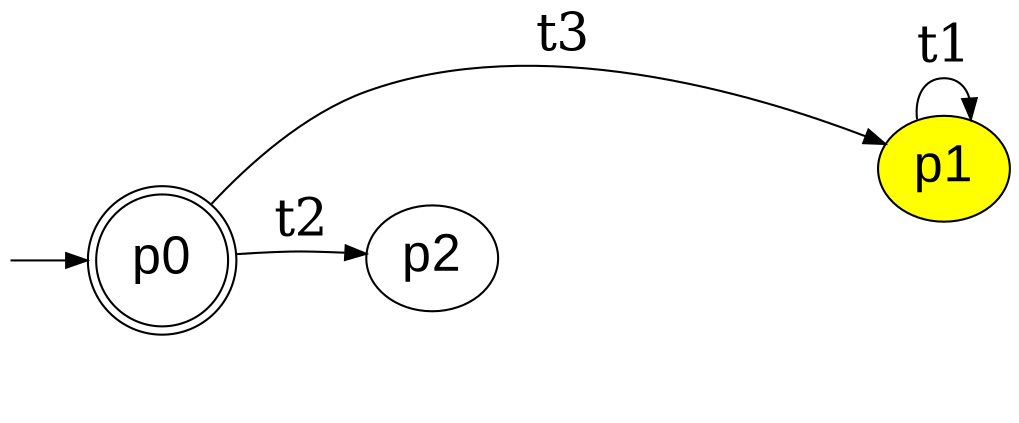 digraph G {
  fontname=courier;
  rankdir=LR; graph[labeljust=l,nojustify=true]
  node [fontname=Arial, fontsize=25];
  edge [fontsize=25];
// Initial state
I0 [label="", style=invis, width=0]
I0 -> p0;
// 2 final states
// all 4 states
p3 [label="",style=invis, width=0]
p3 -> p3 [label="t9",style=invis]
p3 -> p1 [label="t11",style=invis]
p3 -> p2 [label="t7",style=invis]
p3 -> p0 [label="t8",style=invis]
p0 [label="p0",shape="doublecircle"]
p0 -> p1 [label="t3"]
p0 -> p2 [label="t2"]
p2 [label="p2"]
p2 -> p3 [label="t4",style=invis]
p2 -> p1 [label="t10",style=invis]
p2 -> p2 [label="t6",style=invis]
p2 -> p0 [label="t5",style=invis]
p1 [label="p1",fillcolor="yellow",style="filled"]
p1 -> p1 [label="t1"]
}
